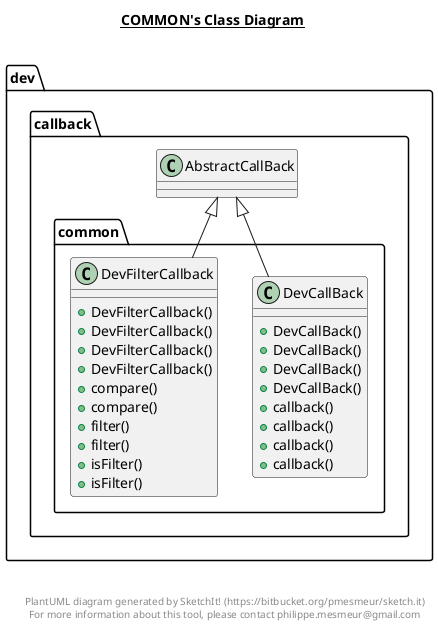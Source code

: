 @startuml

title __COMMON's Class Diagram__\n

  namespace dev {
    namespace callback {
      namespace common {
        class dev.callback.common.DevCallBack {
            + DevCallBack()
            + DevCallBack()
            + DevCallBack()
            + DevCallBack()
            + callback()
            + callback()
            + callback()
            + callback()
        }
      }
    }
  }
  

  namespace dev {
    namespace callback {
      namespace common {
        class dev.callback.common.DevFilterCallback {
            + DevFilterCallback()
            + DevFilterCallback()
            + DevFilterCallback()
            + DevFilterCallback()
            + compare()
            + compare()
            + filter()
            + filter()
            + isFilter()
            + isFilter()
        }
      }
    }
  }
  

  dev.callback.common.DevCallBack -up-|> dev.callback.AbstractCallBack
  dev.callback.common.DevFilterCallback -up-|> dev.callback.AbstractCallBack


right footer


PlantUML diagram generated by SketchIt! (https://bitbucket.org/pmesmeur/sketch.it)
For more information about this tool, please contact philippe.mesmeur@gmail.com
endfooter

@enduml
